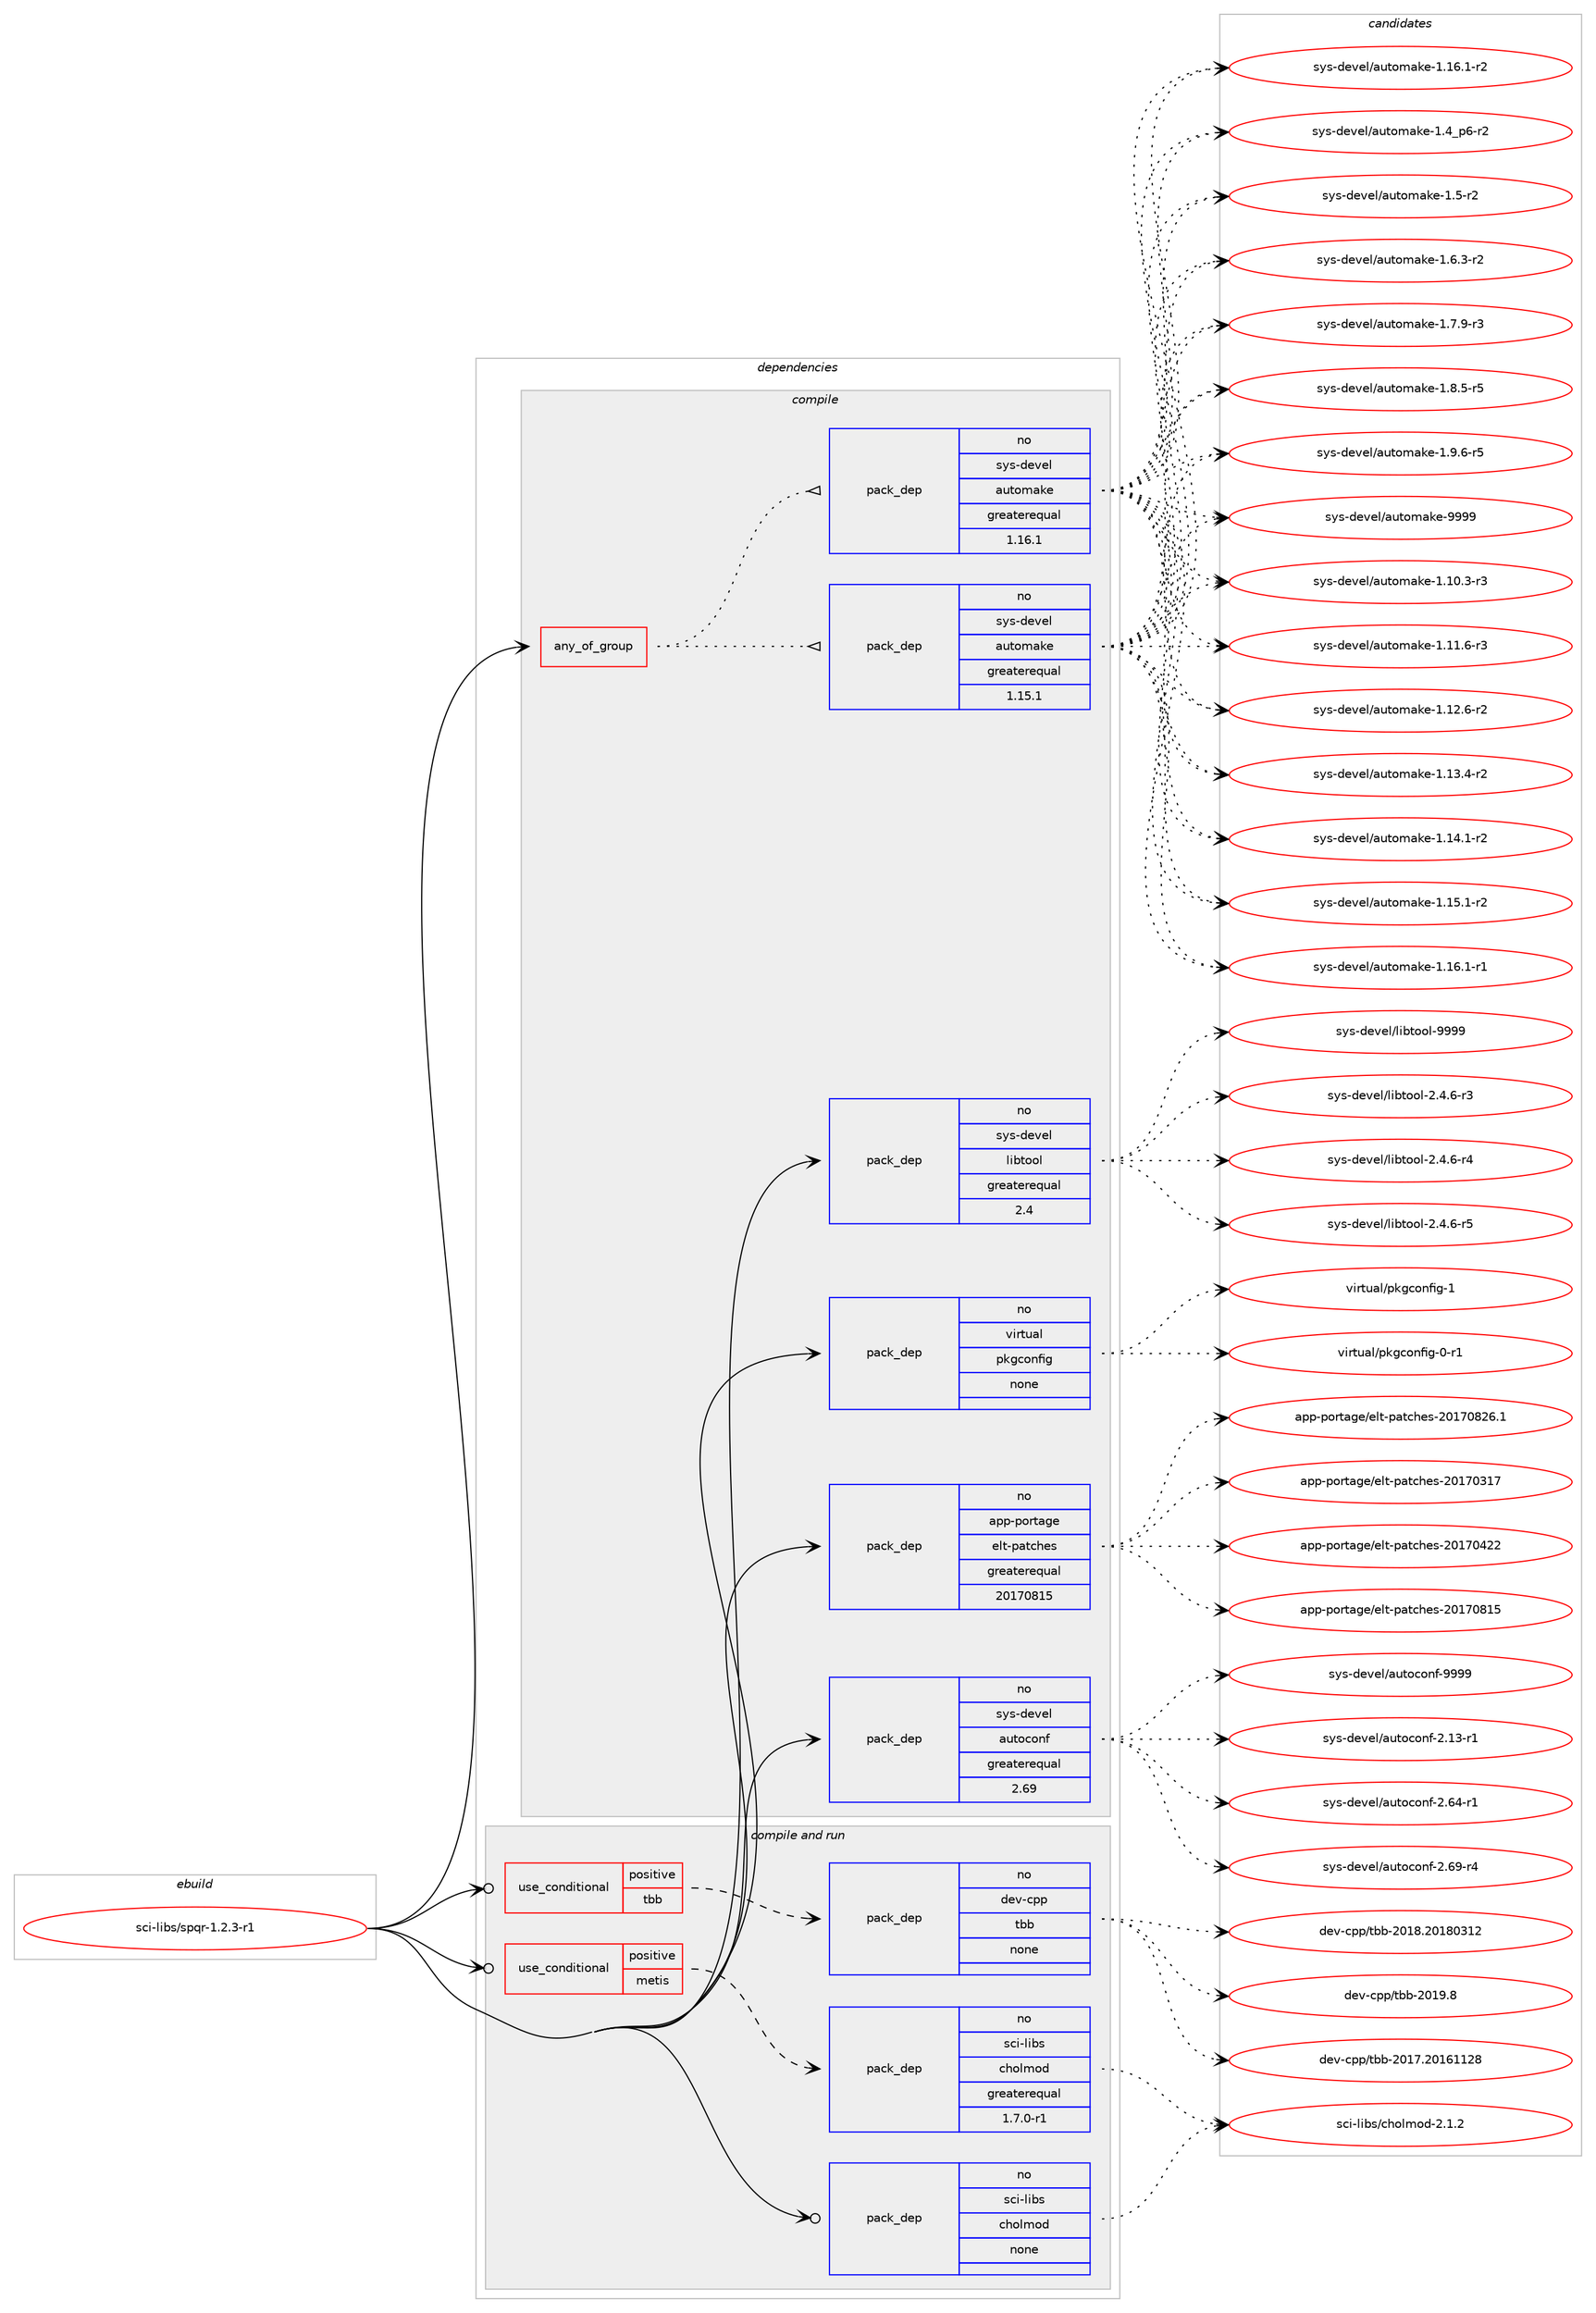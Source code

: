 digraph prolog {

# *************
# Graph options
# *************

newrank=true;
concentrate=true;
compound=true;
graph [rankdir=LR,fontname=Helvetica,fontsize=10,ranksep=1.5];#, ranksep=2.5, nodesep=0.2];
edge  [arrowhead=vee];
node  [fontname=Helvetica,fontsize=10];

# **********
# The ebuild
# **********

subgraph cluster_leftcol {
color=gray;
rank=same;
label=<<i>ebuild</i>>;
id [label="sci-libs/spqr-1.2.3-r1", color=red, width=4, href="../sci-libs/spqr-1.2.3-r1.svg"];
}

# ****************
# The dependencies
# ****************

subgraph cluster_midcol {
color=gray;
label=<<i>dependencies</i>>;
subgraph cluster_compile {
fillcolor="#eeeeee";
style=filled;
label=<<i>compile</i>>;
subgraph any14682 {
dependency859847 [label=<<TABLE BORDER="0" CELLBORDER="1" CELLSPACING="0" CELLPADDING="4"><TR><TD CELLPADDING="10">any_of_group</TD></TR></TABLE>>, shape=none, color=red];subgraph pack635867 {
dependency859848 [label=<<TABLE BORDER="0" CELLBORDER="1" CELLSPACING="0" CELLPADDING="4" WIDTH="220"><TR><TD ROWSPAN="6" CELLPADDING="30">pack_dep</TD></TR><TR><TD WIDTH="110">no</TD></TR><TR><TD>sys-devel</TD></TR><TR><TD>automake</TD></TR><TR><TD>greaterequal</TD></TR><TR><TD>1.16.1</TD></TR></TABLE>>, shape=none, color=blue];
}
dependency859847:e -> dependency859848:w [weight=20,style="dotted",arrowhead="oinv"];
subgraph pack635868 {
dependency859849 [label=<<TABLE BORDER="0" CELLBORDER="1" CELLSPACING="0" CELLPADDING="4" WIDTH="220"><TR><TD ROWSPAN="6" CELLPADDING="30">pack_dep</TD></TR><TR><TD WIDTH="110">no</TD></TR><TR><TD>sys-devel</TD></TR><TR><TD>automake</TD></TR><TR><TD>greaterequal</TD></TR><TR><TD>1.15.1</TD></TR></TABLE>>, shape=none, color=blue];
}
dependency859847:e -> dependency859849:w [weight=20,style="dotted",arrowhead="oinv"];
}
id:e -> dependency859847:w [weight=20,style="solid",arrowhead="vee"];
subgraph pack635869 {
dependency859850 [label=<<TABLE BORDER="0" CELLBORDER="1" CELLSPACING="0" CELLPADDING="4" WIDTH="220"><TR><TD ROWSPAN="6" CELLPADDING="30">pack_dep</TD></TR><TR><TD WIDTH="110">no</TD></TR><TR><TD>app-portage</TD></TR><TR><TD>elt-patches</TD></TR><TR><TD>greaterequal</TD></TR><TR><TD>20170815</TD></TR></TABLE>>, shape=none, color=blue];
}
id:e -> dependency859850:w [weight=20,style="solid",arrowhead="vee"];
subgraph pack635870 {
dependency859851 [label=<<TABLE BORDER="0" CELLBORDER="1" CELLSPACING="0" CELLPADDING="4" WIDTH="220"><TR><TD ROWSPAN="6" CELLPADDING="30">pack_dep</TD></TR><TR><TD WIDTH="110">no</TD></TR><TR><TD>sys-devel</TD></TR><TR><TD>autoconf</TD></TR><TR><TD>greaterequal</TD></TR><TR><TD>2.69</TD></TR></TABLE>>, shape=none, color=blue];
}
id:e -> dependency859851:w [weight=20,style="solid",arrowhead="vee"];
subgraph pack635871 {
dependency859852 [label=<<TABLE BORDER="0" CELLBORDER="1" CELLSPACING="0" CELLPADDING="4" WIDTH="220"><TR><TD ROWSPAN="6" CELLPADDING="30">pack_dep</TD></TR><TR><TD WIDTH="110">no</TD></TR><TR><TD>sys-devel</TD></TR><TR><TD>libtool</TD></TR><TR><TD>greaterequal</TD></TR><TR><TD>2.4</TD></TR></TABLE>>, shape=none, color=blue];
}
id:e -> dependency859852:w [weight=20,style="solid",arrowhead="vee"];
subgraph pack635872 {
dependency859853 [label=<<TABLE BORDER="0" CELLBORDER="1" CELLSPACING="0" CELLPADDING="4" WIDTH="220"><TR><TD ROWSPAN="6" CELLPADDING="30">pack_dep</TD></TR><TR><TD WIDTH="110">no</TD></TR><TR><TD>virtual</TD></TR><TR><TD>pkgconfig</TD></TR><TR><TD>none</TD></TR><TR><TD></TD></TR></TABLE>>, shape=none, color=blue];
}
id:e -> dependency859853:w [weight=20,style="solid",arrowhead="vee"];
}
subgraph cluster_compileandrun {
fillcolor="#eeeeee";
style=filled;
label=<<i>compile and run</i>>;
subgraph cond208789 {
dependency859854 [label=<<TABLE BORDER="0" CELLBORDER="1" CELLSPACING="0" CELLPADDING="4"><TR><TD ROWSPAN="3" CELLPADDING="10">use_conditional</TD></TR><TR><TD>positive</TD></TR><TR><TD>metis</TD></TR></TABLE>>, shape=none, color=red];
subgraph pack635873 {
dependency859855 [label=<<TABLE BORDER="0" CELLBORDER="1" CELLSPACING="0" CELLPADDING="4" WIDTH="220"><TR><TD ROWSPAN="6" CELLPADDING="30">pack_dep</TD></TR><TR><TD WIDTH="110">no</TD></TR><TR><TD>sci-libs</TD></TR><TR><TD>cholmod</TD></TR><TR><TD>greaterequal</TD></TR><TR><TD>1.7.0-r1</TD></TR></TABLE>>, shape=none, color=blue];
}
dependency859854:e -> dependency859855:w [weight=20,style="dashed",arrowhead="vee"];
}
id:e -> dependency859854:w [weight=20,style="solid",arrowhead="odotvee"];
subgraph cond208790 {
dependency859856 [label=<<TABLE BORDER="0" CELLBORDER="1" CELLSPACING="0" CELLPADDING="4"><TR><TD ROWSPAN="3" CELLPADDING="10">use_conditional</TD></TR><TR><TD>positive</TD></TR><TR><TD>tbb</TD></TR></TABLE>>, shape=none, color=red];
subgraph pack635874 {
dependency859857 [label=<<TABLE BORDER="0" CELLBORDER="1" CELLSPACING="0" CELLPADDING="4" WIDTH="220"><TR><TD ROWSPAN="6" CELLPADDING="30">pack_dep</TD></TR><TR><TD WIDTH="110">no</TD></TR><TR><TD>dev-cpp</TD></TR><TR><TD>tbb</TD></TR><TR><TD>none</TD></TR><TR><TD></TD></TR></TABLE>>, shape=none, color=blue];
}
dependency859856:e -> dependency859857:w [weight=20,style="dashed",arrowhead="vee"];
}
id:e -> dependency859856:w [weight=20,style="solid",arrowhead="odotvee"];
subgraph pack635875 {
dependency859858 [label=<<TABLE BORDER="0" CELLBORDER="1" CELLSPACING="0" CELLPADDING="4" WIDTH="220"><TR><TD ROWSPAN="6" CELLPADDING="30">pack_dep</TD></TR><TR><TD WIDTH="110">no</TD></TR><TR><TD>sci-libs</TD></TR><TR><TD>cholmod</TD></TR><TR><TD>none</TD></TR><TR><TD></TD></TR></TABLE>>, shape=none, color=blue];
}
id:e -> dependency859858:w [weight=20,style="solid",arrowhead="odotvee"];
}
subgraph cluster_run {
fillcolor="#eeeeee";
style=filled;
label=<<i>run</i>>;
}
}

# **************
# The candidates
# **************

subgraph cluster_choices {
rank=same;
color=gray;
label=<<i>candidates</i>>;

subgraph choice635867 {
color=black;
nodesep=1;
choice11512111545100101118101108479711711611110997107101454946494846514511451 [label="sys-devel/automake-1.10.3-r3", color=red, width=4,href="../sys-devel/automake-1.10.3-r3.svg"];
choice11512111545100101118101108479711711611110997107101454946494946544511451 [label="sys-devel/automake-1.11.6-r3", color=red, width=4,href="../sys-devel/automake-1.11.6-r3.svg"];
choice11512111545100101118101108479711711611110997107101454946495046544511450 [label="sys-devel/automake-1.12.6-r2", color=red, width=4,href="../sys-devel/automake-1.12.6-r2.svg"];
choice11512111545100101118101108479711711611110997107101454946495146524511450 [label="sys-devel/automake-1.13.4-r2", color=red, width=4,href="../sys-devel/automake-1.13.4-r2.svg"];
choice11512111545100101118101108479711711611110997107101454946495246494511450 [label="sys-devel/automake-1.14.1-r2", color=red, width=4,href="../sys-devel/automake-1.14.1-r2.svg"];
choice11512111545100101118101108479711711611110997107101454946495346494511450 [label="sys-devel/automake-1.15.1-r2", color=red, width=4,href="../sys-devel/automake-1.15.1-r2.svg"];
choice11512111545100101118101108479711711611110997107101454946495446494511449 [label="sys-devel/automake-1.16.1-r1", color=red, width=4,href="../sys-devel/automake-1.16.1-r1.svg"];
choice11512111545100101118101108479711711611110997107101454946495446494511450 [label="sys-devel/automake-1.16.1-r2", color=red, width=4,href="../sys-devel/automake-1.16.1-r2.svg"];
choice115121115451001011181011084797117116111109971071014549465295112544511450 [label="sys-devel/automake-1.4_p6-r2", color=red, width=4,href="../sys-devel/automake-1.4_p6-r2.svg"];
choice11512111545100101118101108479711711611110997107101454946534511450 [label="sys-devel/automake-1.5-r2", color=red, width=4,href="../sys-devel/automake-1.5-r2.svg"];
choice115121115451001011181011084797117116111109971071014549465446514511450 [label="sys-devel/automake-1.6.3-r2", color=red, width=4,href="../sys-devel/automake-1.6.3-r2.svg"];
choice115121115451001011181011084797117116111109971071014549465546574511451 [label="sys-devel/automake-1.7.9-r3", color=red, width=4,href="../sys-devel/automake-1.7.9-r3.svg"];
choice115121115451001011181011084797117116111109971071014549465646534511453 [label="sys-devel/automake-1.8.5-r5", color=red, width=4,href="../sys-devel/automake-1.8.5-r5.svg"];
choice115121115451001011181011084797117116111109971071014549465746544511453 [label="sys-devel/automake-1.9.6-r5", color=red, width=4,href="../sys-devel/automake-1.9.6-r5.svg"];
choice115121115451001011181011084797117116111109971071014557575757 [label="sys-devel/automake-9999", color=red, width=4,href="../sys-devel/automake-9999.svg"];
dependency859848:e -> choice11512111545100101118101108479711711611110997107101454946494846514511451:w [style=dotted,weight="100"];
dependency859848:e -> choice11512111545100101118101108479711711611110997107101454946494946544511451:w [style=dotted,weight="100"];
dependency859848:e -> choice11512111545100101118101108479711711611110997107101454946495046544511450:w [style=dotted,weight="100"];
dependency859848:e -> choice11512111545100101118101108479711711611110997107101454946495146524511450:w [style=dotted,weight="100"];
dependency859848:e -> choice11512111545100101118101108479711711611110997107101454946495246494511450:w [style=dotted,weight="100"];
dependency859848:e -> choice11512111545100101118101108479711711611110997107101454946495346494511450:w [style=dotted,weight="100"];
dependency859848:e -> choice11512111545100101118101108479711711611110997107101454946495446494511449:w [style=dotted,weight="100"];
dependency859848:e -> choice11512111545100101118101108479711711611110997107101454946495446494511450:w [style=dotted,weight="100"];
dependency859848:e -> choice115121115451001011181011084797117116111109971071014549465295112544511450:w [style=dotted,weight="100"];
dependency859848:e -> choice11512111545100101118101108479711711611110997107101454946534511450:w [style=dotted,weight="100"];
dependency859848:e -> choice115121115451001011181011084797117116111109971071014549465446514511450:w [style=dotted,weight="100"];
dependency859848:e -> choice115121115451001011181011084797117116111109971071014549465546574511451:w [style=dotted,weight="100"];
dependency859848:e -> choice115121115451001011181011084797117116111109971071014549465646534511453:w [style=dotted,weight="100"];
dependency859848:e -> choice115121115451001011181011084797117116111109971071014549465746544511453:w [style=dotted,weight="100"];
dependency859848:e -> choice115121115451001011181011084797117116111109971071014557575757:w [style=dotted,weight="100"];
}
subgraph choice635868 {
color=black;
nodesep=1;
choice11512111545100101118101108479711711611110997107101454946494846514511451 [label="sys-devel/automake-1.10.3-r3", color=red, width=4,href="../sys-devel/automake-1.10.3-r3.svg"];
choice11512111545100101118101108479711711611110997107101454946494946544511451 [label="sys-devel/automake-1.11.6-r3", color=red, width=4,href="../sys-devel/automake-1.11.6-r3.svg"];
choice11512111545100101118101108479711711611110997107101454946495046544511450 [label="sys-devel/automake-1.12.6-r2", color=red, width=4,href="../sys-devel/automake-1.12.6-r2.svg"];
choice11512111545100101118101108479711711611110997107101454946495146524511450 [label="sys-devel/automake-1.13.4-r2", color=red, width=4,href="../sys-devel/automake-1.13.4-r2.svg"];
choice11512111545100101118101108479711711611110997107101454946495246494511450 [label="sys-devel/automake-1.14.1-r2", color=red, width=4,href="../sys-devel/automake-1.14.1-r2.svg"];
choice11512111545100101118101108479711711611110997107101454946495346494511450 [label="sys-devel/automake-1.15.1-r2", color=red, width=4,href="../sys-devel/automake-1.15.1-r2.svg"];
choice11512111545100101118101108479711711611110997107101454946495446494511449 [label="sys-devel/automake-1.16.1-r1", color=red, width=4,href="../sys-devel/automake-1.16.1-r1.svg"];
choice11512111545100101118101108479711711611110997107101454946495446494511450 [label="sys-devel/automake-1.16.1-r2", color=red, width=4,href="../sys-devel/automake-1.16.1-r2.svg"];
choice115121115451001011181011084797117116111109971071014549465295112544511450 [label="sys-devel/automake-1.4_p6-r2", color=red, width=4,href="../sys-devel/automake-1.4_p6-r2.svg"];
choice11512111545100101118101108479711711611110997107101454946534511450 [label="sys-devel/automake-1.5-r2", color=red, width=4,href="../sys-devel/automake-1.5-r2.svg"];
choice115121115451001011181011084797117116111109971071014549465446514511450 [label="sys-devel/automake-1.6.3-r2", color=red, width=4,href="../sys-devel/automake-1.6.3-r2.svg"];
choice115121115451001011181011084797117116111109971071014549465546574511451 [label="sys-devel/automake-1.7.9-r3", color=red, width=4,href="../sys-devel/automake-1.7.9-r3.svg"];
choice115121115451001011181011084797117116111109971071014549465646534511453 [label="sys-devel/automake-1.8.5-r5", color=red, width=4,href="../sys-devel/automake-1.8.5-r5.svg"];
choice115121115451001011181011084797117116111109971071014549465746544511453 [label="sys-devel/automake-1.9.6-r5", color=red, width=4,href="../sys-devel/automake-1.9.6-r5.svg"];
choice115121115451001011181011084797117116111109971071014557575757 [label="sys-devel/automake-9999", color=red, width=4,href="../sys-devel/automake-9999.svg"];
dependency859849:e -> choice11512111545100101118101108479711711611110997107101454946494846514511451:w [style=dotted,weight="100"];
dependency859849:e -> choice11512111545100101118101108479711711611110997107101454946494946544511451:w [style=dotted,weight="100"];
dependency859849:e -> choice11512111545100101118101108479711711611110997107101454946495046544511450:w [style=dotted,weight="100"];
dependency859849:e -> choice11512111545100101118101108479711711611110997107101454946495146524511450:w [style=dotted,weight="100"];
dependency859849:e -> choice11512111545100101118101108479711711611110997107101454946495246494511450:w [style=dotted,weight="100"];
dependency859849:e -> choice11512111545100101118101108479711711611110997107101454946495346494511450:w [style=dotted,weight="100"];
dependency859849:e -> choice11512111545100101118101108479711711611110997107101454946495446494511449:w [style=dotted,weight="100"];
dependency859849:e -> choice11512111545100101118101108479711711611110997107101454946495446494511450:w [style=dotted,weight="100"];
dependency859849:e -> choice115121115451001011181011084797117116111109971071014549465295112544511450:w [style=dotted,weight="100"];
dependency859849:e -> choice11512111545100101118101108479711711611110997107101454946534511450:w [style=dotted,weight="100"];
dependency859849:e -> choice115121115451001011181011084797117116111109971071014549465446514511450:w [style=dotted,weight="100"];
dependency859849:e -> choice115121115451001011181011084797117116111109971071014549465546574511451:w [style=dotted,weight="100"];
dependency859849:e -> choice115121115451001011181011084797117116111109971071014549465646534511453:w [style=dotted,weight="100"];
dependency859849:e -> choice115121115451001011181011084797117116111109971071014549465746544511453:w [style=dotted,weight="100"];
dependency859849:e -> choice115121115451001011181011084797117116111109971071014557575757:w [style=dotted,weight="100"];
}
subgraph choice635869 {
color=black;
nodesep=1;
choice97112112451121111141169710310147101108116451129711699104101115455048495548514955 [label="app-portage/elt-patches-20170317", color=red, width=4,href="../app-portage/elt-patches-20170317.svg"];
choice97112112451121111141169710310147101108116451129711699104101115455048495548525050 [label="app-portage/elt-patches-20170422", color=red, width=4,href="../app-portage/elt-patches-20170422.svg"];
choice97112112451121111141169710310147101108116451129711699104101115455048495548564953 [label="app-portage/elt-patches-20170815", color=red, width=4,href="../app-portage/elt-patches-20170815.svg"];
choice971121124511211111411697103101471011081164511297116991041011154550484955485650544649 [label="app-portage/elt-patches-20170826.1", color=red, width=4,href="../app-portage/elt-patches-20170826.1.svg"];
dependency859850:e -> choice97112112451121111141169710310147101108116451129711699104101115455048495548514955:w [style=dotted,weight="100"];
dependency859850:e -> choice97112112451121111141169710310147101108116451129711699104101115455048495548525050:w [style=dotted,weight="100"];
dependency859850:e -> choice97112112451121111141169710310147101108116451129711699104101115455048495548564953:w [style=dotted,weight="100"];
dependency859850:e -> choice971121124511211111411697103101471011081164511297116991041011154550484955485650544649:w [style=dotted,weight="100"];
}
subgraph choice635870 {
color=black;
nodesep=1;
choice1151211154510010111810110847971171161119911111010245504649514511449 [label="sys-devel/autoconf-2.13-r1", color=red, width=4,href="../sys-devel/autoconf-2.13-r1.svg"];
choice1151211154510010111810110847971171161119911111010245504654524511449 [label="sys-devel/autoconf-2.64-r1", color=red, width=4,href="../sys-devel/autoconf-2.64-r1.svg"];
choice1151211154510010111810110847971171161119911111010245504654574511452 [label="sys-devel/autoconf-2.69-r4", color=red, width=4,href="../sys-devel/autoconf-2.69-r4.svg"];
choice115121115451001011181011084797117116111991111101024557575757 [label="sys-devel/autoconf-9999", color=red, width=4,href="../sys-devel/autoconf-9999.svg"];
dependency859851:e -> choice1151211154510010111810110847971171161119911111010245504649514511449:w [style=dotted,weight="100"];
dependency859851:e -> choice1151211154510010111810110847971171161119911111010245504654524511449:w [style=dotted,weight="100"];
dependency859851:e -> choice1151211154510010111810110847971171161119911111010245504654574511452:w [style=dotted,weight="100"];
dependency859851:e -> choice115121115451001011181011084797117116111991111101024557575757:w [style=dotted,weight="100"];
}
subgraph choice635871 {
color=black;
nodesep=1;
choice1151211154510010111810110847108105981161111111084550465246544511451 [label="sys-devel/libtool-2.4.6-r3", color=red, width=4,href="../sys-devel/libtool-2.4.6-r3.svg"];
choice1151211154510010111810110847108105981161111111084550465246544511452 [label="sys-devel/libtool-2.4.6-r4", color=red, width=4,href="../sys-devel/libtool-2.4.6-r4.svg"];
choice1151211154510010111810110847108105981161111111084550465246544511453 [label="sys-devel/libtool-2.4.6-r5", color=red, width=4,href="../sys-devel/libtool-2.4.6-r5.svg"];
choice1151211154510010111810110847108105981161111111084557575757 [label="sys-devel/libtool-9999", color=red, width=4,href="../sys-devel/libtool-9999.svg"];
dependency859852:e -> choice1151211154510010111810110847108105981161111111084550465246544511451:w [style=dotted,weight="100"];
dependency859852:e -> choice1151211154510010111810110847108105981161111111084550465246544511452:w [style=dotted,weight="100"];
dependency859852:e -> choice1151211154510010111810110847108105981161111111084550465246544511453:w [style=dotted,weight="100"];
dependency859852:e -> choice1151211154510010111810110847108105981161111111084557575757:w [style=dotted,weight="100"];
}
subgraph choice635872 {
color=black;
nodesep=1;
choice11810511411611797108471121071039911111010210510345484511449 [label="virtual/pkgconfig-0-r1", color=red, width=4,href="../virtual/pkgconfig-0-r1.svg"];
choice1181051141161179710847112107103991111101021051034549 [label="virtual/pkgconfig-1", color=red, width=4,href="../virtual/pkgconfig-1.svg"];
dependency859853:e -> choice11810511411611797108471121071039911111010210510345484511449:w [style=dotted,weight="100"];
dependency859853:e -> choice1181051141161179710847112107103991111101021051034549:w [style=dotted,weight="100"];
}
subgraph choice635873 {
color=black;
nodesep=1;
choice1159910545108105981154799104111108109111100455046494650 [label="sci-libs/cholmod-2.1.2", color=red, width=4,href="../sci-libs/cholmod-2.1.2.svg"];
dependency859855:e -> choice1159910545108105981154799104111108109111100455046494650:w [style=dotted,weight="100"];
}
subgraph choice635874 {
color=black;
nodesep=1;
choice10010111845991121124711698984550484955465048495449495056 [label="dev-cpp/tbb-2017.20161128", color=red, width=4,href="../dev-cpp/tbb-2017.20161128.svg"];
choice10010111845991121124711698984550484956465048495648514950 [label="dev-cpp/tbb-2018.20180312", color=red, width=4,href="../dev-cpp/tbb-2018.20180312.svg"];
choice100101118459911211247116989845504849574656 [label="dev-cpp/tbb-2019.8", color=red, width=4,href="../dev-cpp/tbb-2019.8.svg"];
dependency859857:e -> choice10010111845991121124711698984550484955465048495449495056:w [style=dotted,weight="100"];
dependency859857:e -> choice10010111845991121124711698984550484956465048495648514950:w [style=dotted,weight="100"];
dependency859857:e -> choice100101118459911211247116989845504849574656:w [style=dotted,weight="100"];
}
subgraph choice635875 {
color=black;
nodesep=1;
choice1159910545108105981154799104111108109111100455046494650 [label="sci-libs/cholmod-2.1.2", color=red, width=4,href="../sci-libs/cholmod-2.1.2.svg"];
dependency859858:e -> choice1159910545108105981154799104111108109111100455046494650:w [style=dotted,weight="100"];
}
}

}

